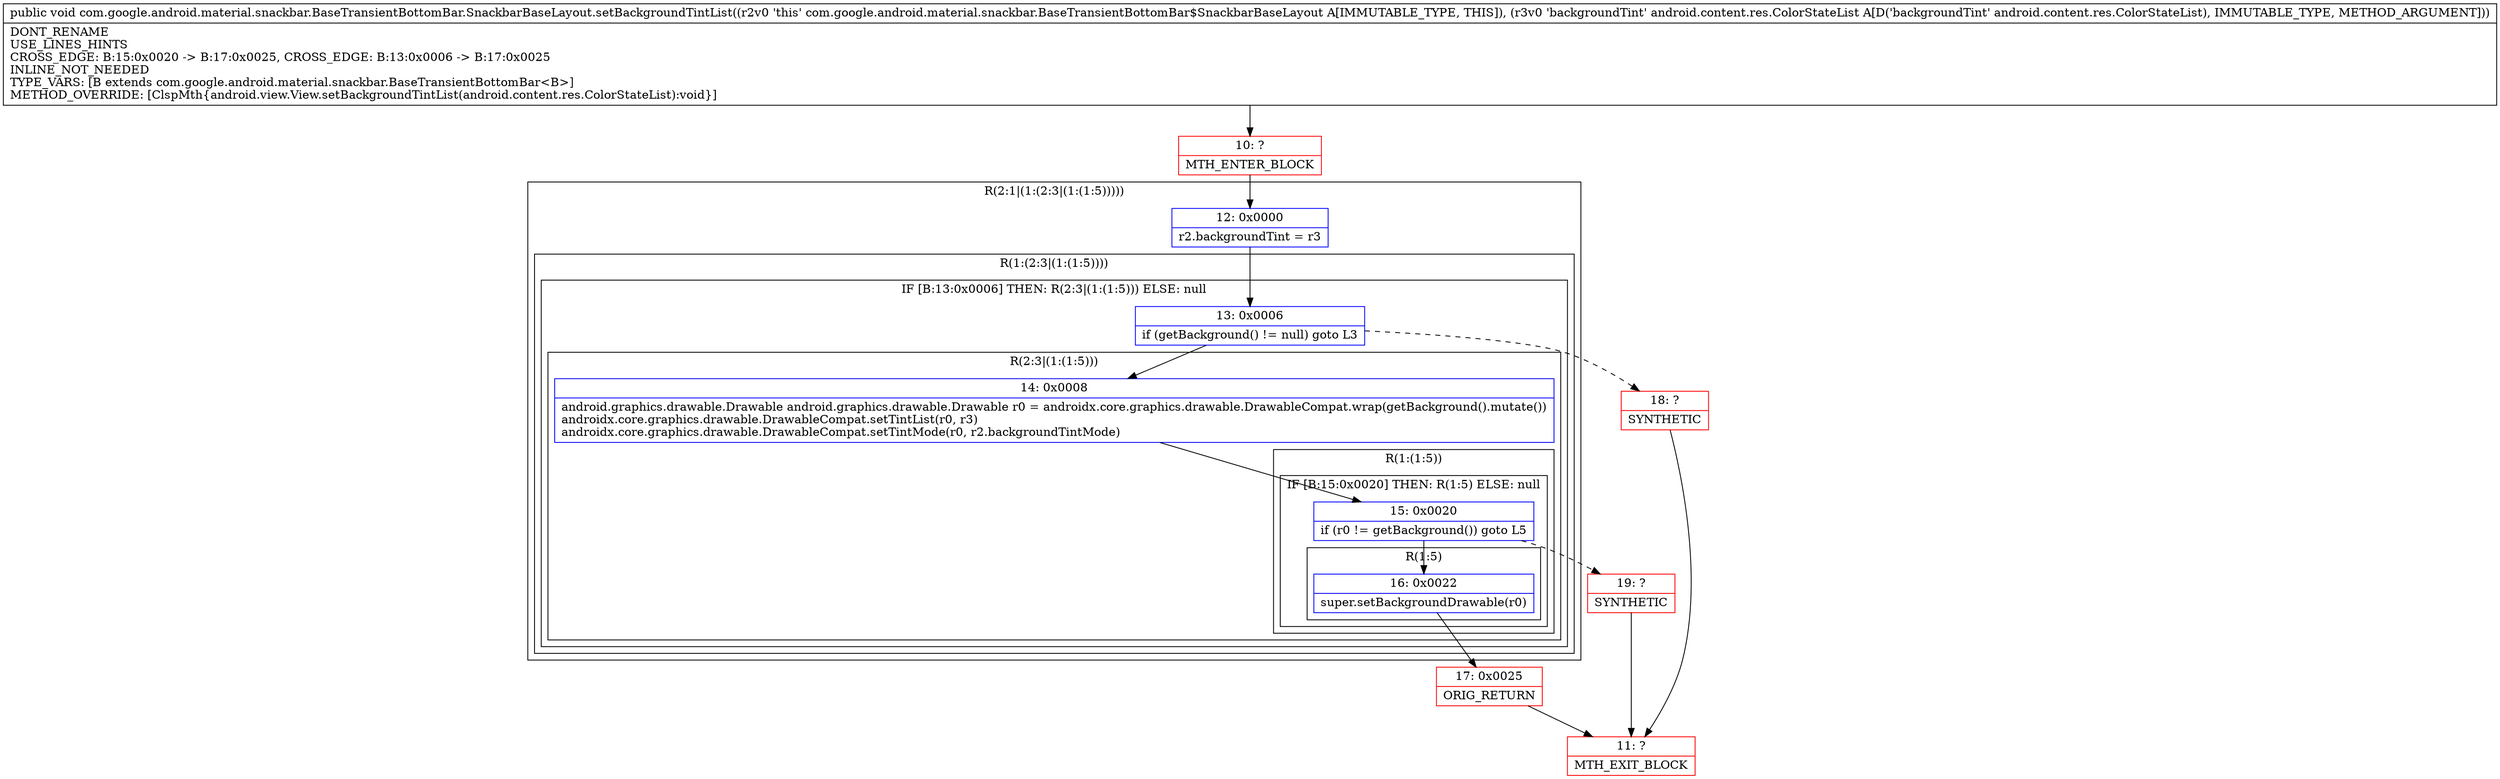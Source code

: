 digraph "CFG forcom.google.android.material.snackbar.BaseTransientBottomBar.SnackbarBaseLayout.setBackgroundTintList(Landroid\/content\/res\/ColorStateList;)V" {
subgraph cluster_Region_814977057 {
label = "R(2:1|(1:(2:3|(1:(1:5)))))";
node [shape=record,color=blue];
Node_12 [shape=record,label="{12\:\ 0x0000|r2.backgroundTint = r3\l}"];
subgraph cluster_Region_1268790457 {
label = "R(1:(2:3|(1:(1:5))))";
node [shape=record,color=blue];
subgraph cluster_IfRegion_993515234 {
label = "IF [B:13:0x0006] THEN: R(2:3|(1:(1:5))) ELSE: null";
node [shape=record,color=blue];
Node_13 [shape=record,label="{13\:\ 0x0006|if (getBackground() != null) goto L3\l}"];
subgraph cluster_Region_2119310442 {
label = "R(2:3|(1:(1:5)))";
node [shape=record,color=blue];
Node_14 [shape=record,label="{14\:\ 0x0008|android.graphics.drawable.Drawable android.graphics.drawable.Drawable r0 = androidx.core.graphics.drawable.DrawableCompat.wrap(getBackground().mutate())\landroidx.core.graphics.drawable.DrawableCompat.setTintList(r0, r3)\landroidx.core.graphics.drawable.DrawableCompat.setTintMode(r0, r2.backgroundTintMode)\l}"];
subgraph cluster_Region_949697878 {
label = "R(1:(1:5))";
node [shape=record,color=blue];
subgraph cluster_IfRegion_283776676 {
label = "IF [B:15:0x0020] THEN: R(1:5) ELSE: null";
node [shape=record,color=blue];
Node_15 [shape=record,label="{15\:\ 0x0020|if (r0 != getBackground()) goto L5\l}"];
subgraph cluster_Region_873553111 {
label = "R(1:5)";
node [shape=record,color=blue];
Node_16 [shape=record,label="{16\:\ 0x0022|super.setBackgroundDrawable(r0)\l}"];
}
}
}
}
}
}
}
Node_10 [shape=record,color=red,label="{10\:\ ?|MTH_ENTER_BLOCK\l}"];
Node_17 [shape=record,color=red,label="{17\:\ 0x0025|ORIG_RETURN\l}"];
Node_11 [shape=record,color=red,label="{11\:\ ?|MTH_EXIT_BLOCK\l}"];
Node_19 [shape=record,color=red,label="{19\:\ ?|SYNTHETIC\l}"];
Node_18 [shape=record,color=red,label="{18\:\ ?|SYNTHETIC\l}"];
MethodNode[shape=record,label="{public void com.google.android.material.snackbar.BaseTransientBottomBar.SnackbarBaseLayout.setBackgroundTintList((r2v0 'this' com.google.android.material.snackbar.BaseTransientBottomBar$SnackbarBaseLayout A[IMMUTABLE_TYPE, THIS]), (r3v0 'backgroundTint' android.content.res.ColorStateList A[D('backgroundTint' android.content.res.ColorStateList), IMMUTABLE_TYPE, METHOD_ARGUMENT]))  | DONT_RENAME\lUSE_LINES_HINTS\lCROSS_EDGE: B:15:0x0020 \-\> B:17:0x0025, CROSS_EDGE: B:13:0x0006 \-\> B:17:0x0025\lINLINE_NOT_NEEDED\lTYPE_VARS: [B extends com.google.android.material.snackbar.BaseTransientBottomBar\<B\>]\lMETHOD_OVERRIDE: [ClspMth\{android.view.View.setBackgroundTintList(android.content.res.ColorStateList):void\}]\l}"];
MethodNode -> Node_10;Node_12 -> Node_13;
Node_13 -> Node_14;
Node_13 -> Node_18[style=dashed];
Node_14 -> Node_15;
Node_15 -> Node_16;
Node_15 -> Node_19[style=dashed];
Node_16 -> Node_17;
Node_10 -> Node_12;
Node_17 -> Node_11;
Node_19 -> Node_11;
Node_18 -> Node_11;
}

